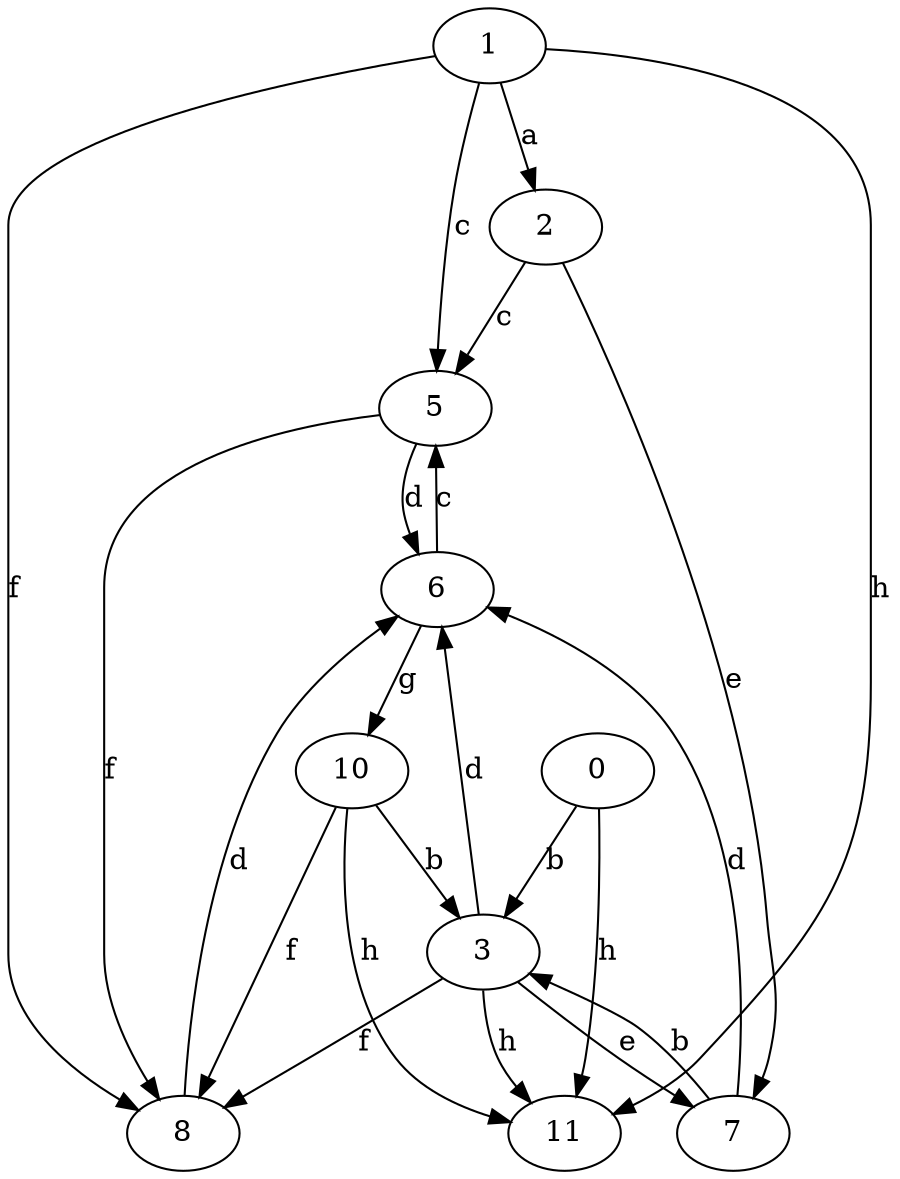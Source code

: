 strict digraph  {
1;
2;
3;
0;
5;
6;
7;
8;
10;
11;
1 -> 2  [label=a];
1 -> 5  [label=c];
1 -> 8  [label=f];
1 -> 11  [label=h];
2 -> 5  [label=c];
2 -> 7  [label=e];
3 -> 6  [label=d];
3 -> 7  [label=e];
3 -> 8  [label=f];
3 -> 11  [label=h];
0 -> 3  [label=b];
0 -> 11  [label=h];
5 -> 6  [label=d];
5 -> 8  [label=f];
6 -> 5  [label=c];
6 -> 10  [label=g];
7 -> 3  [label=b];
7 -> 6  [label=d];
8 -> 6  [label=d];
10 -> 3  [label=b];
10 -> 8  [label=f];
10 -> 11  [label=h];
}
